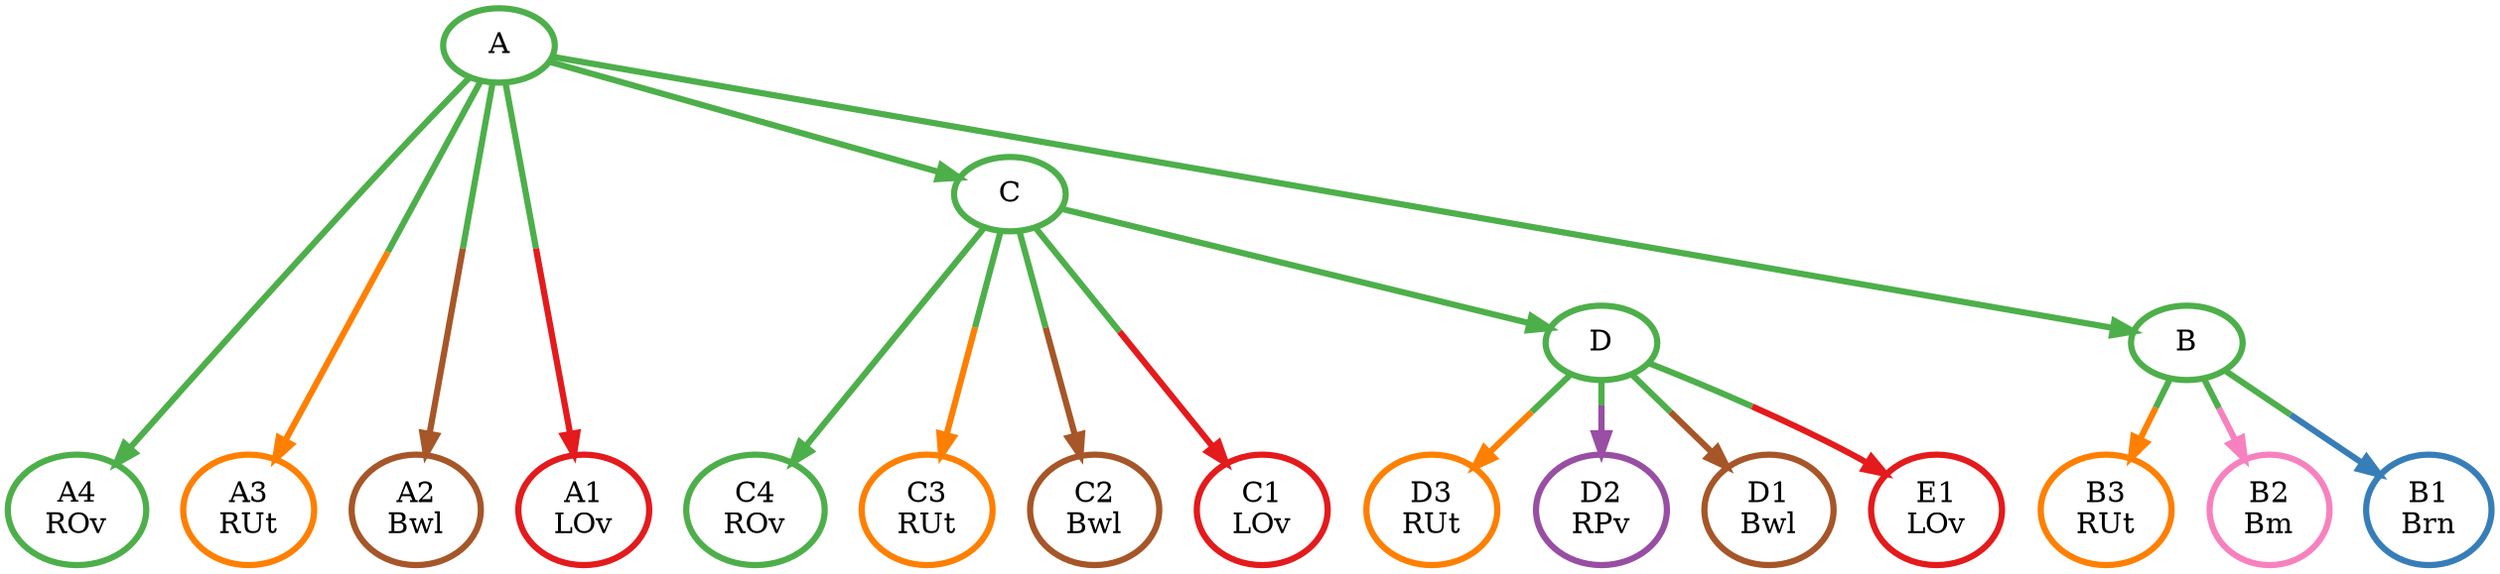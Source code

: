 digraph T {
	{
		rank=same
		18 [penwidth=3,colorscheme=set19,color=5,label="D3\nRUt"]
		17 [penwidth=3,colorscheme=set19,color=4,label="D2\nRPv"]
		16 [penwidth=3,colorscheme=set19,color=7,label="D1\nBwl"]
		15 [penwidth=3,colorscheme=set19,color=3,label="C4\nROv"]
		14 [penwidth=3,colorscheme=set19,color=5,label="C3\nRUt"]
		13 [penwidth=3,colorscheme=set19,color=7,label="C2\nBwl"]
		12 [penwidth=3,colorscheme=set19,color=1,label="C1\nLOv"]
		11 [penwidth=3,colorscheme=set19,color=5,label="B3\nRUt"]
		10 [penwidth=3,colorscheme=set19,color=8,label="B2\nBm"]
		9 [penwidth=3,colorscheme=set19,color=2,label="B1\nBrn"]
		8 [penwidth=3,colorscheme=set19,color=3,label="A4\nROv"]
		7 [penwidth=3,colorscheme=set19,color=5,label="A3\nRUt"]
		6 [penwidth=3,colorscheme=set19,color=7,label="A2\nBwl"]
		5 [penwidth=3,colorscheme=set19,color=1,label="A1\nLOv"]
		4 [penwidth=3,colorscheme=set19,color=1,label="E1\nLOv"]
	}
	3 [penwidth=3,colorscheme=set19,color=3,label="D"]
	2 [penwidth=3,colorscheme=set19,color=3,label="C"]
	1 [penwidth=3,colorscheme=set19,color=3,label="B"]
	0 [penwidth=3,colorscheme=set19,color=3,label="A"]
	3 -> 18 [penwidth=3,colorscheme=set19,color="3;0.5:5"]
	3 -> 17 [penwidth=3,colorscheme=set19,color="3;0.5:4"]
	3 -> 16 [penwidth=3,colorscheme=set19,color="3;0.5:7"]
	3 -> 4 [penwidth=3,colorscheme=set19,color="3;0.5:1"]
	2 -> 15 [penwidth=3,colorscheme=set19,color=3]
	2 -> 14 [penwidth=3,colorscheme=set19,color="3;0.5:5"]
	2 -> 13 [penwidth=3,colorscheme=set19,color="3;0.5:7"]
	2 -> 12 [penwidth=3,colorscheme=set19,color="3;0.5:1"]
	2 -> 3 [penwidth=3,colorscheme=set19,color=3]
	1 -> 11 [penwidth=3,colorscheme=set19,color="3;0.5:5"]
	1 -> 10 [penwidth=3,colorscheme=set19,color="3;0.5:8"]
	1 -> 9 [penwidth=3,colorscheme=set19,color="3;0.5:2"]
	0 -> 8 [penwidth=3,colorscheme=set19,color=3]
	0 -> 7 [penwidth=3,colorscheme=set19,color="3;0.5:5"]
	0 -> 6 [penwidth=3,colorscheme=set19,color="3;0.5:7"]
	0 -> 5 [penwidth=3,colorscheme=set19,color="3;0.5:1"]
	0 -> 2 [penwidth=3,colorscheme=set19,color=3]
	0 -> 1 [penwidth=3,colorscheme=set19,color=3]
}
